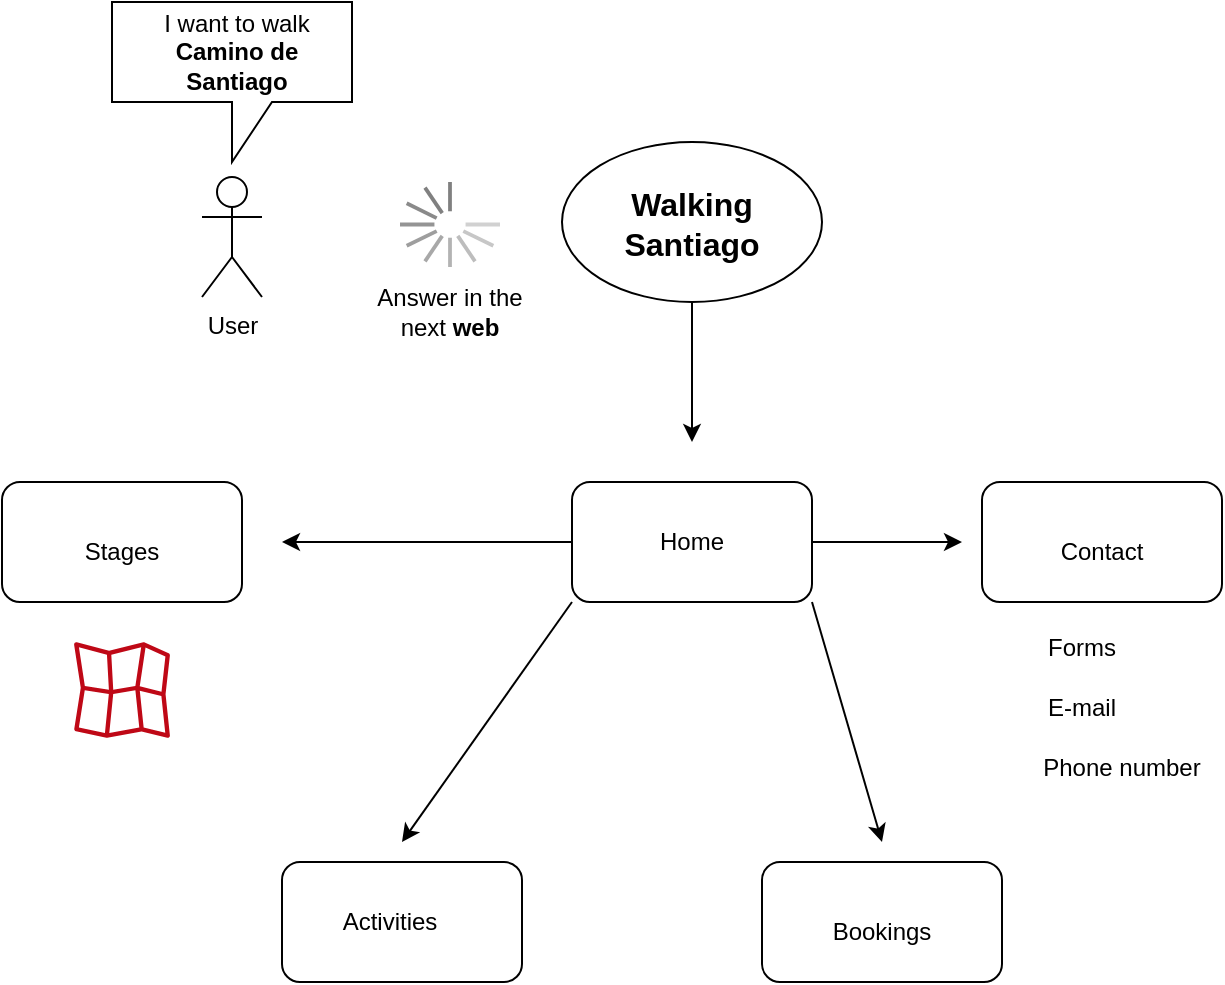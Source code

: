 <mxfile version="16.6.2" type="github">
  <diagram id="ETbB7pThjScWrjyHDcX5" name="Page-1">
    <mxGraphModel dx="1502" dy="628" grid="1" gridSize="10" guides="1" tooltips="1" connect="1" arrows="1" fold="1" page="1" pageScale="1" pageWidth="827" pageHeight="1169" math="0" shadow="0">
      <root>
        <mxCell id="0" />
        <mxCell id="1" parent="0" />
        <mxCell id="hG946J1BN3dbOdlKkcft-12" value="" style="shape=callout;whiteSpace=wrap;html=1;perimeter=calloutPerimeter;" parent="1" vertex="1">
          <mxGeometry x="245" y="170" width="120" height="80" as="geometry" />
        </mxCell>
        <mxCell id="hG946J1BN3dbOdlKkcft-3" value="Answer in the next &lt;b&gt;web&lt;/b&gt;" style="text;html=1;strokeColor=none;fillColor=none;align=center;verticalAlign=middle;whiteSpace=wrap;rounded=0;" parent="1" vertex="1">
          <mxGeometry x="373.5" y="317.5" width="80" height="15" as="geometry" />
        </mxCell>
        <mxCell id="hG946J1BN3dbOdlKkcft-5" value="User" style="shape=umlActor;verticalLabelPosition=bottom;verticalAlign=top;html=1;outlineConnect=0;" parent="1" vertex="1">
          <mxGeometry x="290" y="257.5" width="30" height="60" as="geometry" />
        </mxCell>
        <mxCell id="hG946J1BN3dbOdlKkcft-8" value="I want to walk &lt;b&gt;Camino de Santiago&lt;/b&gt;" style="text;html=1;strokeColor=none;fillColor=none;align=center;verticalAlign=middle;whiteSpace=wrap;rounded=0;" parent="1" vertex="1">
          <mxGeometry x="250" y="180" width="115" height="30" as="geometry" />
        </mxCell>
        <mxCell id="hG946J1BN3dbOdlKkcft-9" value="" style="ellipse;whiteSpace=wrap;html=1;" parent="1" vertex="1">
          <mxGeometry x="470" y="240" width="130" height="80" as="geometry" />
        </mxCell>
        <mxCell id="hG946J1BN3dbOdlKkcft-10" value="&lt;b&gt;&lt;font style=&quot;font-size: 16px&quot;&gt;Walking Santiago&lt;/font&gt;&lt;/b&gt;" style="text;html=1;strokeColor=none;fillColor=none;align=center;verticalAlign=middle;whiteSpace=wrap;rounded=0;" parent="1" vertex="1">
          <mxGeometry x="505" y="266.25" width="60" height="30" as="geometry" />
        </mxCell>
        <mxCell id="hG946J1BN3dbOdlKkcft-21" value="" style="verticalLabelPosition=bottom;shadow=0;dashed=0;align=center;html=1;verticalAlign=top;strokeWidth=1;shape=mxgraph.mockup.misc.loading_circle_2;pointerEvents=1;fontSize=16;" parent="1" vertex="1">
          <mxGeometry x="389" y="260" width="50" height="42.5" as="geometry" />
        </mxCell>
        <mxCell id="e4_SNkERJxadGvZaKcnh-1" value="" style="endArrow=classic;html=1;rounded=0;exitX=0.5;exitY=1;exitDx=0;exitDy=0;" parent="1" source="hG946J1BN3dbOdlKkcft-9" edge="1">
          <mxGeometry width="50" height="50" relative="1" as="geometry">
            <mxPoint x="390" y="440" as="sourcePoint" />
            <mxPoint x="535" y="390" as="targetPoint" />
          </mxGeometry>
        </mxCell>
        <mxCell id="e4_SNkERJxadGvZaKcnh-2" value="Home" style="rounded=1;whiteSpace=wrap;html=1;" parent="1" vertex="1">
          <mxGeometry x="475" y="410" width="120" height="60" as="geometry" />
        </mxCell>
        <mxCell id="e4_SNkERJxadGvZaKcnh-3" value="" style="endArrow=classic;html=1;rounded=0;exitX=0;exitY=0.5;exitDx=0;exitDy=0;" parent="1" source="e4_SNkERJxadGvZaKcnh-2" edge="1">
          <mxGeometry width="50" height="50" relative="1" as="geometry">
            <mxPoint x="390" y="440" as="sourcePoint" />
            <mxPoint x="330" y="440" as="targetPoint" />
          </mxGeometry>
        </mxCell>
        <mxCell id="e4_SNkERJxadGvZaKcnh-4" value="" style="endArrow=classic;html=1;rounded=0;exitX=0;exitY=1;exitDx=0;exitDy=0;" parent="1" source="e4_SNkERJxadGvZaKcnh-2" edge="1">
          <mxGeometry width="50" height="50" relative="1" as="geometry">
            <mxPoint x="390" y="440" as="sourcePoint" />
            <mxPoint x="390" y="590" as="targetPoint" />
          </mxGeometry>
        </mxCell>
        <mxCell id="e4_SNkERJxadGvZaKcnh-5" value="" style="endArrow=classic;html=1;rounded=0;exitX=1;exitY=0.5;exitDx=0;exitDy=0;" parent="1" source="e4_SNkERJxadGvZaKcnh-2" edge="1">
          <mxGeometry width="50" height="50" relative="1" as="geometry">
            <mxPoint x="390" y="440" as="sourcePoint" />
            <mxPoint x="670" y="440" as="targetPoint" />
          </mxGeometry>
        </mxCell>
        <mxCell id="e4_SNkERJxadGvZaKcnh-6" value="" style="rounded=1;whiteSpace=wrap;html=1;" parent="1" vertex="1">
          <mxGeometry x="190" y="410" width="120" height="60" as="geometry" />
        </mxCell>
        <mxCell id="e4_SNkERJxadGvZaKcnh-7" value="" style="rounded=1;whiteSpace=wrap;html=1;" parent="1" vertex="1">
          <mxGeometry x="330" y="600" width="120" height="60" as="geometry" />
        </mxCell>
        <mxCell id="e4_SNkERJxadGvZaKcnh-8" value="" style="rounded=1;whiteSpace=wrap;html=1;" parent="1" vertex="1">
          <mxGeometry x="680" y="410" width="120" height="60" as="geometry" />
        </mxCell>
        <mxCell id="e4_SNkERJxadGvZaKcnh-9" value="" style="rounded=1;whiteSpace=wrap;html=1;" parent="1" vertex="1">
          <mxGeometry x="570" y="600" width="120" height="60" as="geometry" />
        </mxCell>
        <mxCell id="e4_SNkERJxadGvZaKcnh-10" value="" style="endArrow=classic;html=1;rounded=0;exitX=1;exitY=1;exitDx=0;exitDy=0;" parent="1" source="e4_SNkERJxadGvZaKcnh-2" edge="1">
          <mxGeometry width="50" height="50" relative="1" as="geometry">
            <mxPoint x="390" y="440" as="sourcePoint" />
            <mxPoint x="630" y="590" as="targetPoint" />
          </mxGeometry>
        </mxCell>
        <mxCell id="e4_SNkERJxadGvZaKcnh-11" value="Stages" style="text;html=1;strokeColor=none;fillColor=none;align=center;verticalAlign=middle;whiteSpace=wrap;rounded=0;" parent="1" vertex="1">
          <mxGeometry x="220" y="430" width="60" height="30" as="geometry" />
        </mxCell>
        <mxCell id="e4_SNkERJxadGvZaKcnh-12" value="Bookings" style="text;html=1;strokeColor=none;fillColor=none;align=center;verticalAlign=middle;whiteSpace=wrap;rounded=0;" parent="1" vertex="1">
          <mxGeometry x="600" y="620" width="60" height="30" as="geometry" />
        </mxCell>
        <mxCell id="e4_SNkERJxadGvZaKcnh-13" value="Activities" style="text;html=1;strokeColor=none;fillColor=none;align=center;verticalAlign=middle;whiteSpace=wrap;rounded=0;" parent="1" vertex="1">
          <mxGeometry x="354" y="615" width="60" height="30" as="geometry" />
        </mxCell>
        <mxCell id="e4_SNkERJxadGvZaKcnh-14" value="Contact" style="text;html=1;strokeColor=none;fillColor=none;align=center;verticalAlign=middle;whiteSpace=wrap;rounded=0;" parent="1" vertex="1">
          <mxGeometry x="710" y="430" width="60" height="30" as="geometry" />
        </mxCell>
        <mxCell id="e4_SNkERJxadGvZaKcnh-15" value="" style="sketch=0;outlineConnect=0;fontColor=#232F3E;gradientColor=none;fillColor=#BF0816;strokeColor=none;dashed=0;verticalLabelPosition=bottom;verticalAlign=top;align=center;html=1;fontSize=12;fontStyle=0;aspect=fixed;shape=mxgraph.aws4.location_service_map;" parent="1" vertex="1">
          <mxGeometry x="226" y="490" width="48" height="48" as="geometry" />
        </mxCell>
        <mxCell id="e4_SNkERJxadGvZaKcnh-16" value="Forms" style="text;html=1;strokeColor=none;fillColor=none;align=center;verticalAlign=middle;whiteSpace=wrap;rounded=0;" parent="1" vertex="1">
          <mxGeometry x="680" y="478" width="100" height="30" as="geometry" />
        </mxCell>
        <mxCell id="e4_SNkERJxadGvZaKcnh-17" value="E-mail" style="text;html=1;strokeColor=none;fillColor=none;align=center;verticalAlign=middle;whiteSpace=wrap;rounded=0;" parent="1" vertex="1">
          <mxGeometry x="700" y="508" width="60" height="30" as="geometry" />
        </mxCell>
        <mxCell id="e4_SNkERJxadGvZaKcnh-18" value="Phone number" style="text;html=1;strokeColor=none;fillColor=none;align=center;verticalAlign=middle;whiteSpace=wrap;rounded=0;" parent="1" vertex="1">
          <mxGeometry x="700" y="538" width="100" height="30" as="geometry" />
        </mxCell>
      </root>
    </mxGraphModel>
  </diagram>
</mxfile>
